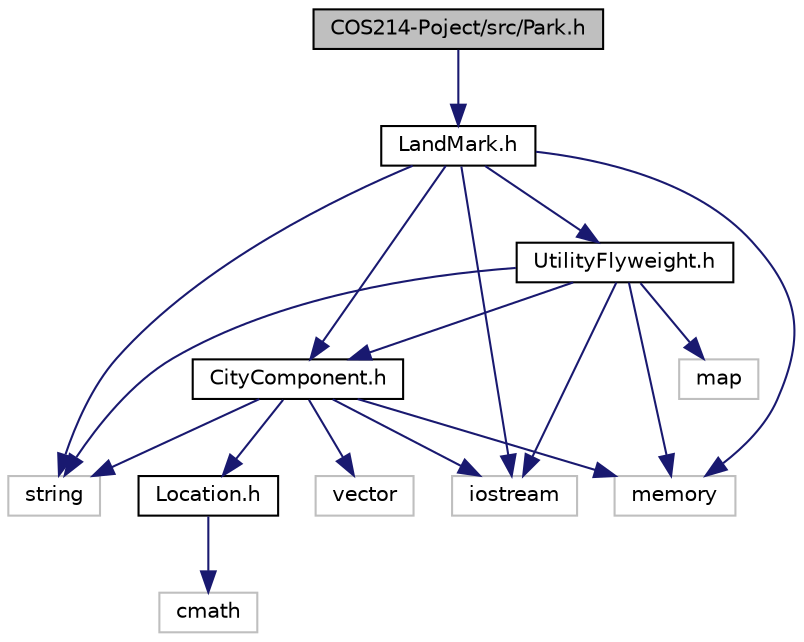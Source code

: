 digraph "COS214-Poject/src/Park.h"
{
 // LATEX_PDF_SIZE
  edge [fontname="Helvetica",fontsize="10",labelfontname="Helvetica",labelfontsize="10"];
  node [fontname="Helvetica",fontsize="10",shape=record];
  Node1 [label="COS214-Poject/src/Park.h",height=0.2,width=0.4,color="black", fillcolor="grey75", style="filled", fontcolor="black",tooltip=" "];
  Node1 -> Node2 [color="midnightblue",fontsize="10",style="solid",fontname="Helvetica"];
  Node2 [label="LandMark.h",height=0.2,width=0.4,color="black", fillcolor="white", style="filled",URL="$LandMark_8h.html",tooltip="Header file for the LandMark class, representing a landmark in the city."];
  Node2 -> Node3 [color="midnightblue",fontsize="10",style="solid",fontname="Helvetica"];
  Node3 [label="CityComponent.h",height=0.2,width=0.4,color="black", fillcolor="white", style="filled",URL="$CityComponent_8h.html",tooltip="Abstract base class for components within the city simulation."];
  Node3 -> Node4 [color="midnightblue",fontsize="10",style="solid",fontname="Helvetica"];
  Node4 [label="Location.h",height=0.2,width=0.4,color="black", fillcolor="white", style="filled",URL="$Location_8h.html",tooltip=" "];
  Node4 -> Node5 [color="midnightblue",fontsize="10",style="solid",fontname="Helvetica"];
  Node5 [label="cmath",height=0.2,width=0.4,color="grey75", fillcolor="white", style="filled",tooltip=" "];
  Node3 -> Node6 [color="midnightblue",fontsize="10",style="solid",fontname="Helvetica"];
  Node6 [label="iostream",height=0.2,width=0.4,color="grey75", fillcolor="white", style="filled",tooltip=" "];
  Node3 -> Node7 [color="midnightblue",fontsize="10",style="solid",fontname="Helvetica"];
  Node7 [label="vector",height=0.2,width=0.4,color="grey75", fillcolor="white", style="filled",tooltip=" "];
  Node3 -> Node8 [color="midnightblue",fontsize="10",style="solid",fontname="Helvetica"];
  Node8 [label="string",height=0.2,width=0.4,color="grey75", fillcolor="white", style="filled",tooltip=" "];
  Node3 -> Node9 [color="midnightblue",fontsize="10",style="solid",fontname="Helvetica"];
  Node9 [label="memory",height=0.2,width=0.4,color="grey75", fillcolor="white", style="filled",tooltip=" "];
  Node2 -> Node10 [color="midnightblue",fontsize="10",style="solid",fontname="Helvetica"];
  Node10 [label="UtilityFlyweight.h",height=0.2,width=0.4,color="black", fillcolor="white", style="filled",URL="$UtilityFlyweight_8h.html",tooltip=" "];
  Node10 -> Node3 [color="midnightblue",fontsize="10",style="solid",fontname="Helvetica"];
  Node10 -> Node6 [color="midnightblue",fontsize="10",style="solid",fontname="Helvetica"];
  Node10 -> Node8 [color="midnightblue",fontsize="10",style="solid",fontname="Helvetica"];
  Node10 -> Node11 [color="midnightblue",fontsize="10",style="solid",fontname="Helvetica"];
  Node11 [label="map",height=0.2,width=0.4,color="grey75", fillcolor="white", style="filled",tooltip=" "];
  Node10 -> Node9 [color="midnightblue",fontsize="10",style="solid",fontname="Helvetica"];
  Node2 -> Node6 [color="midnightblue",fontsize="10",style="solid",fontname="Helvetica"];
  Node2 -> Node8 [color="midnightblue",fontsize="10",style="solid",fontname="Helvetica"];
  Node2 -> Node9 [color="midnightblue",fontsize="10",style="solid",fontname="Helvetica"];
}
